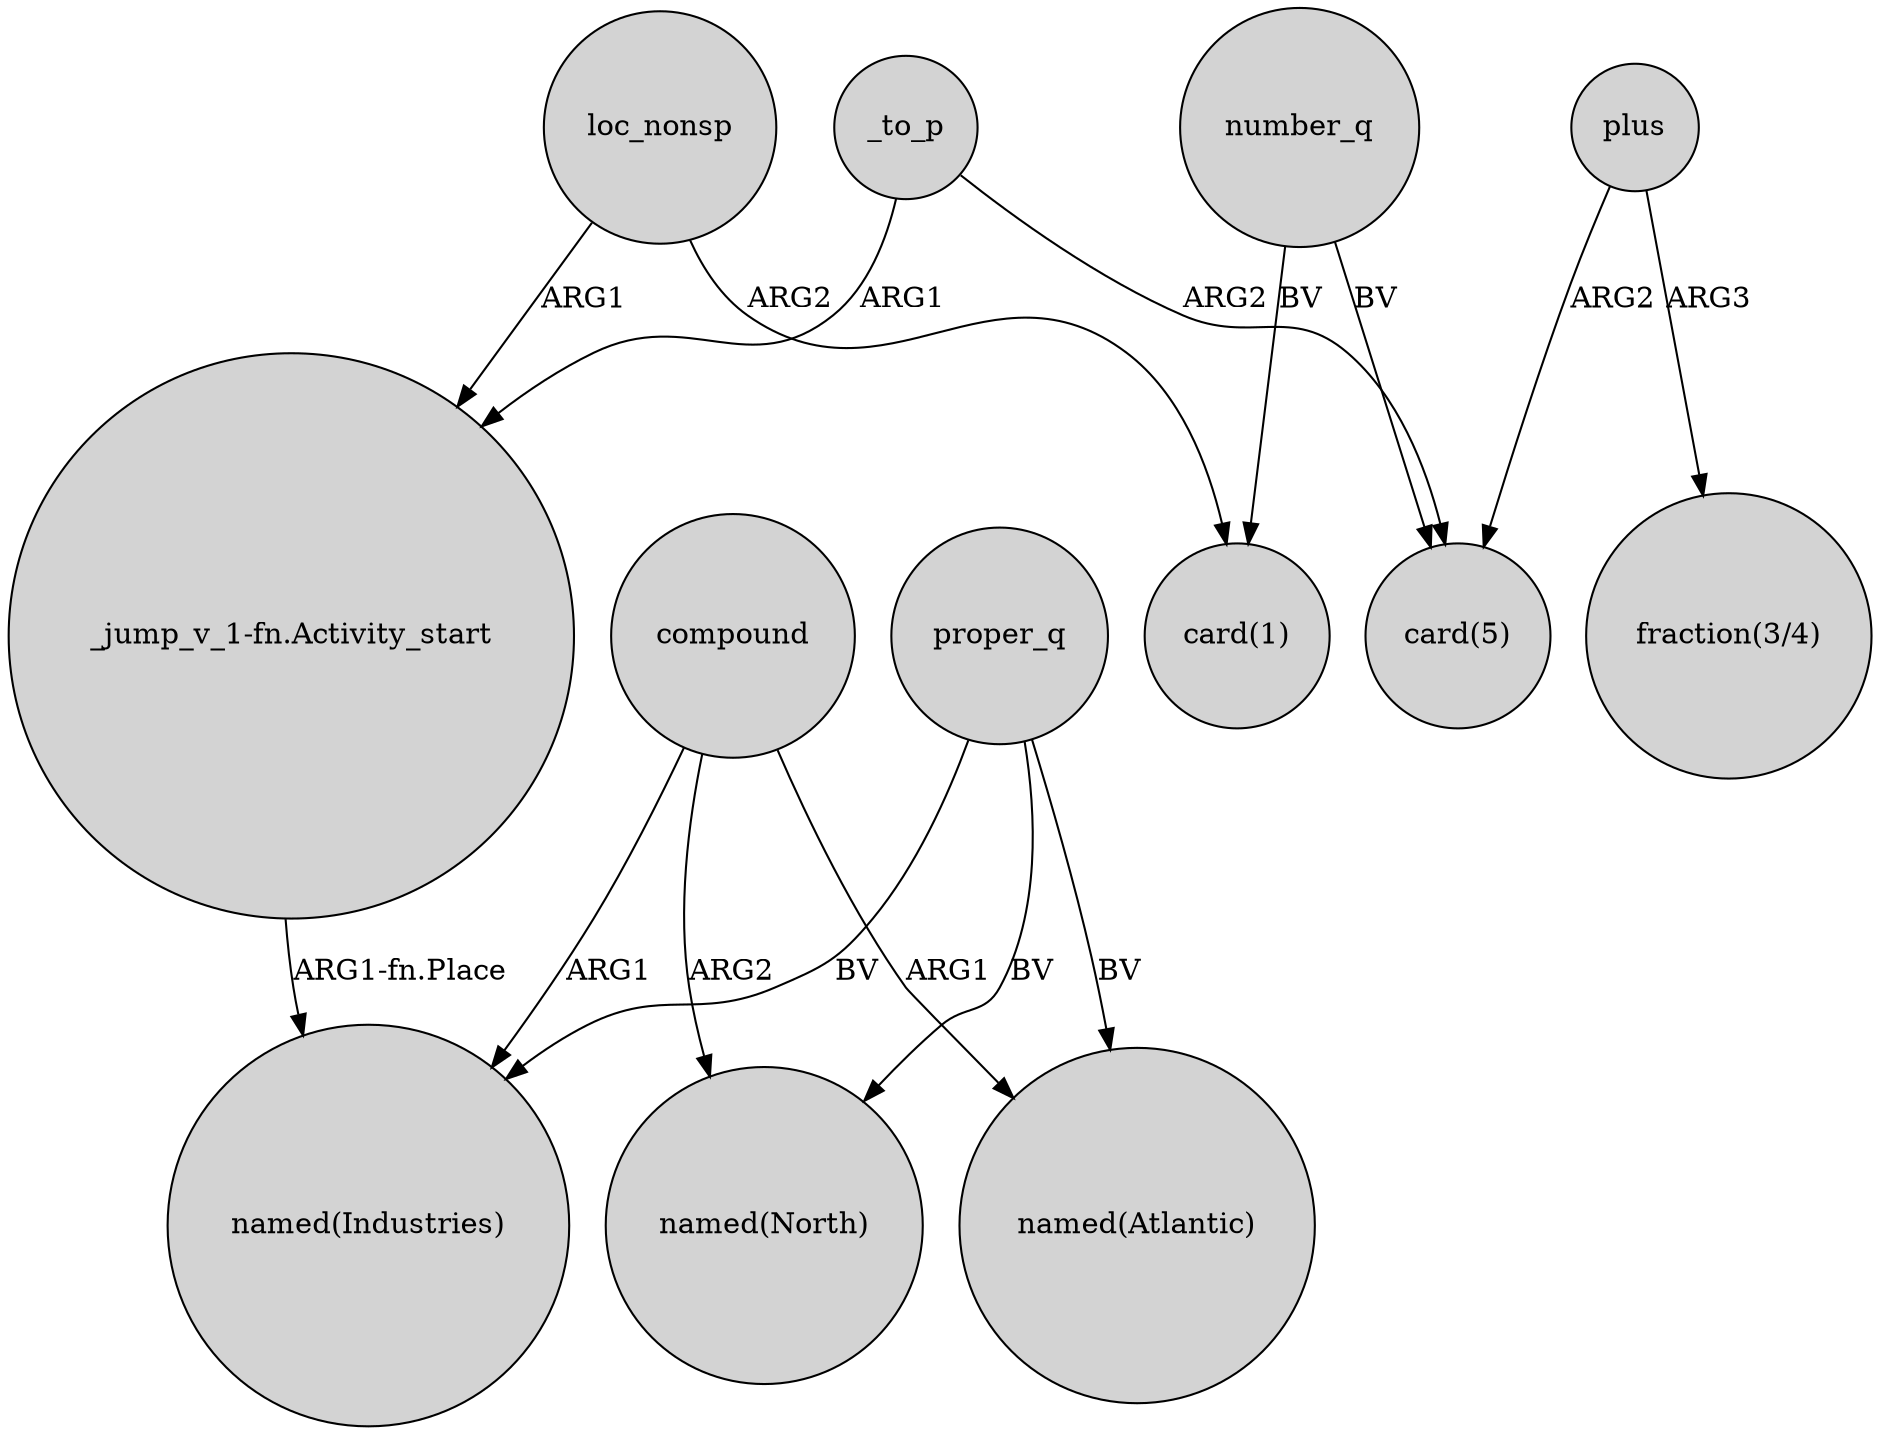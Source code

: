 digraph {
	node [shape=circle style=filled]
	proper_q -> "named(Industries)" [label=BV]
	number_q -> "card(5)" [label=BV]
	"_jump_v_1-fn.Activity_start" -> "named(Industries)" [label="ARG1-fn.Place"]
	compound -> "named(North)" [label=ARG2]
	plus -> "fraction(3/4)" [label=ARG3]
	_to_p -> "card(5)" [label=ARG2]
	proper_q -> "named(North)" [label=BV]
	proper_q -> "named(Atlantic)" [label=BV]
	loc_nonsp -> "card(1)" [label=ARG2]
	number_q -> "card(1)" [label=BV]
	compound -> "named(Atlantic)" [label=ARG1]
	_to_p -> "_jump_v_1-fn.Activity_start" [label=ARG1]
	loc_nonsp -> "_jump_v_1-fn.Activity_start" [label=ARG1]
	plus -> "card(5)" [label=ARG2]
	compound -> "named(Industries)" [label=ARG1]
}
